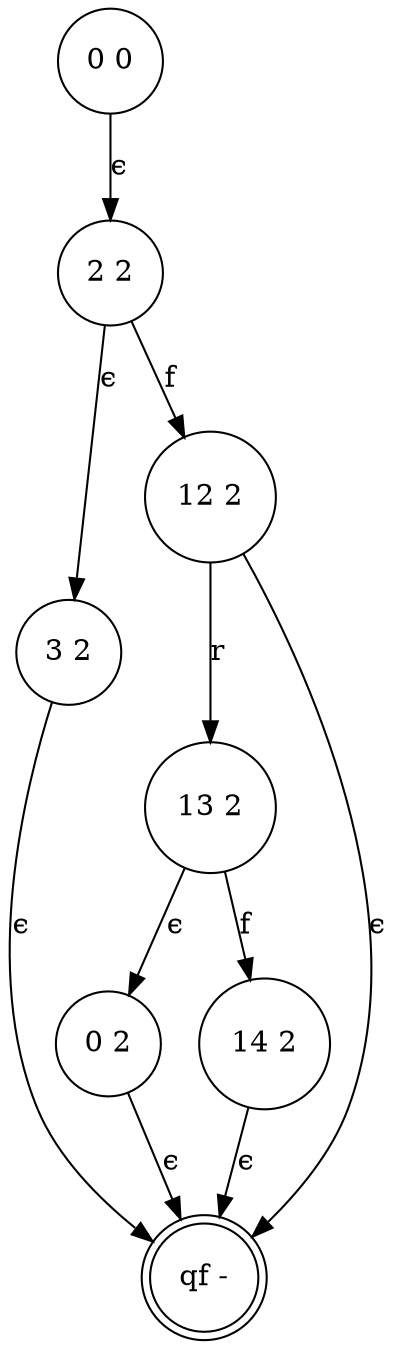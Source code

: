 digraph 2 {
	"2 2" [shape=circle]
	"3 2" [shape=circle]
	"12 2" [shape=circle]
	"13 2" [shape=circle]
	"0 2" [shape=circle]
	"14 2" [shape=circle]
	"qf -" [shape=doublecircle]
	"0 0" [shape=circle]
	"2 2" -> "3 2" [label="ϵ"]
	"2 2" -> "12 2" [label=f]
	"12 2" -> "13 2" [label=r]
	"13 2" -> "0 2" [label="ϵ"]
	"13 2" -> "14 2" [label=f]
	"3 2" -> "qf -" [label="ϵ"]
	"12 2" -> "qf -" [label="ϵ"]
	"0 2" -> "qf -" [label="ϵ"]
	"14 2" -> "qf -" [label="ϵ"]
	"0 0" -> "2 2" [label="ϵ"]
}
